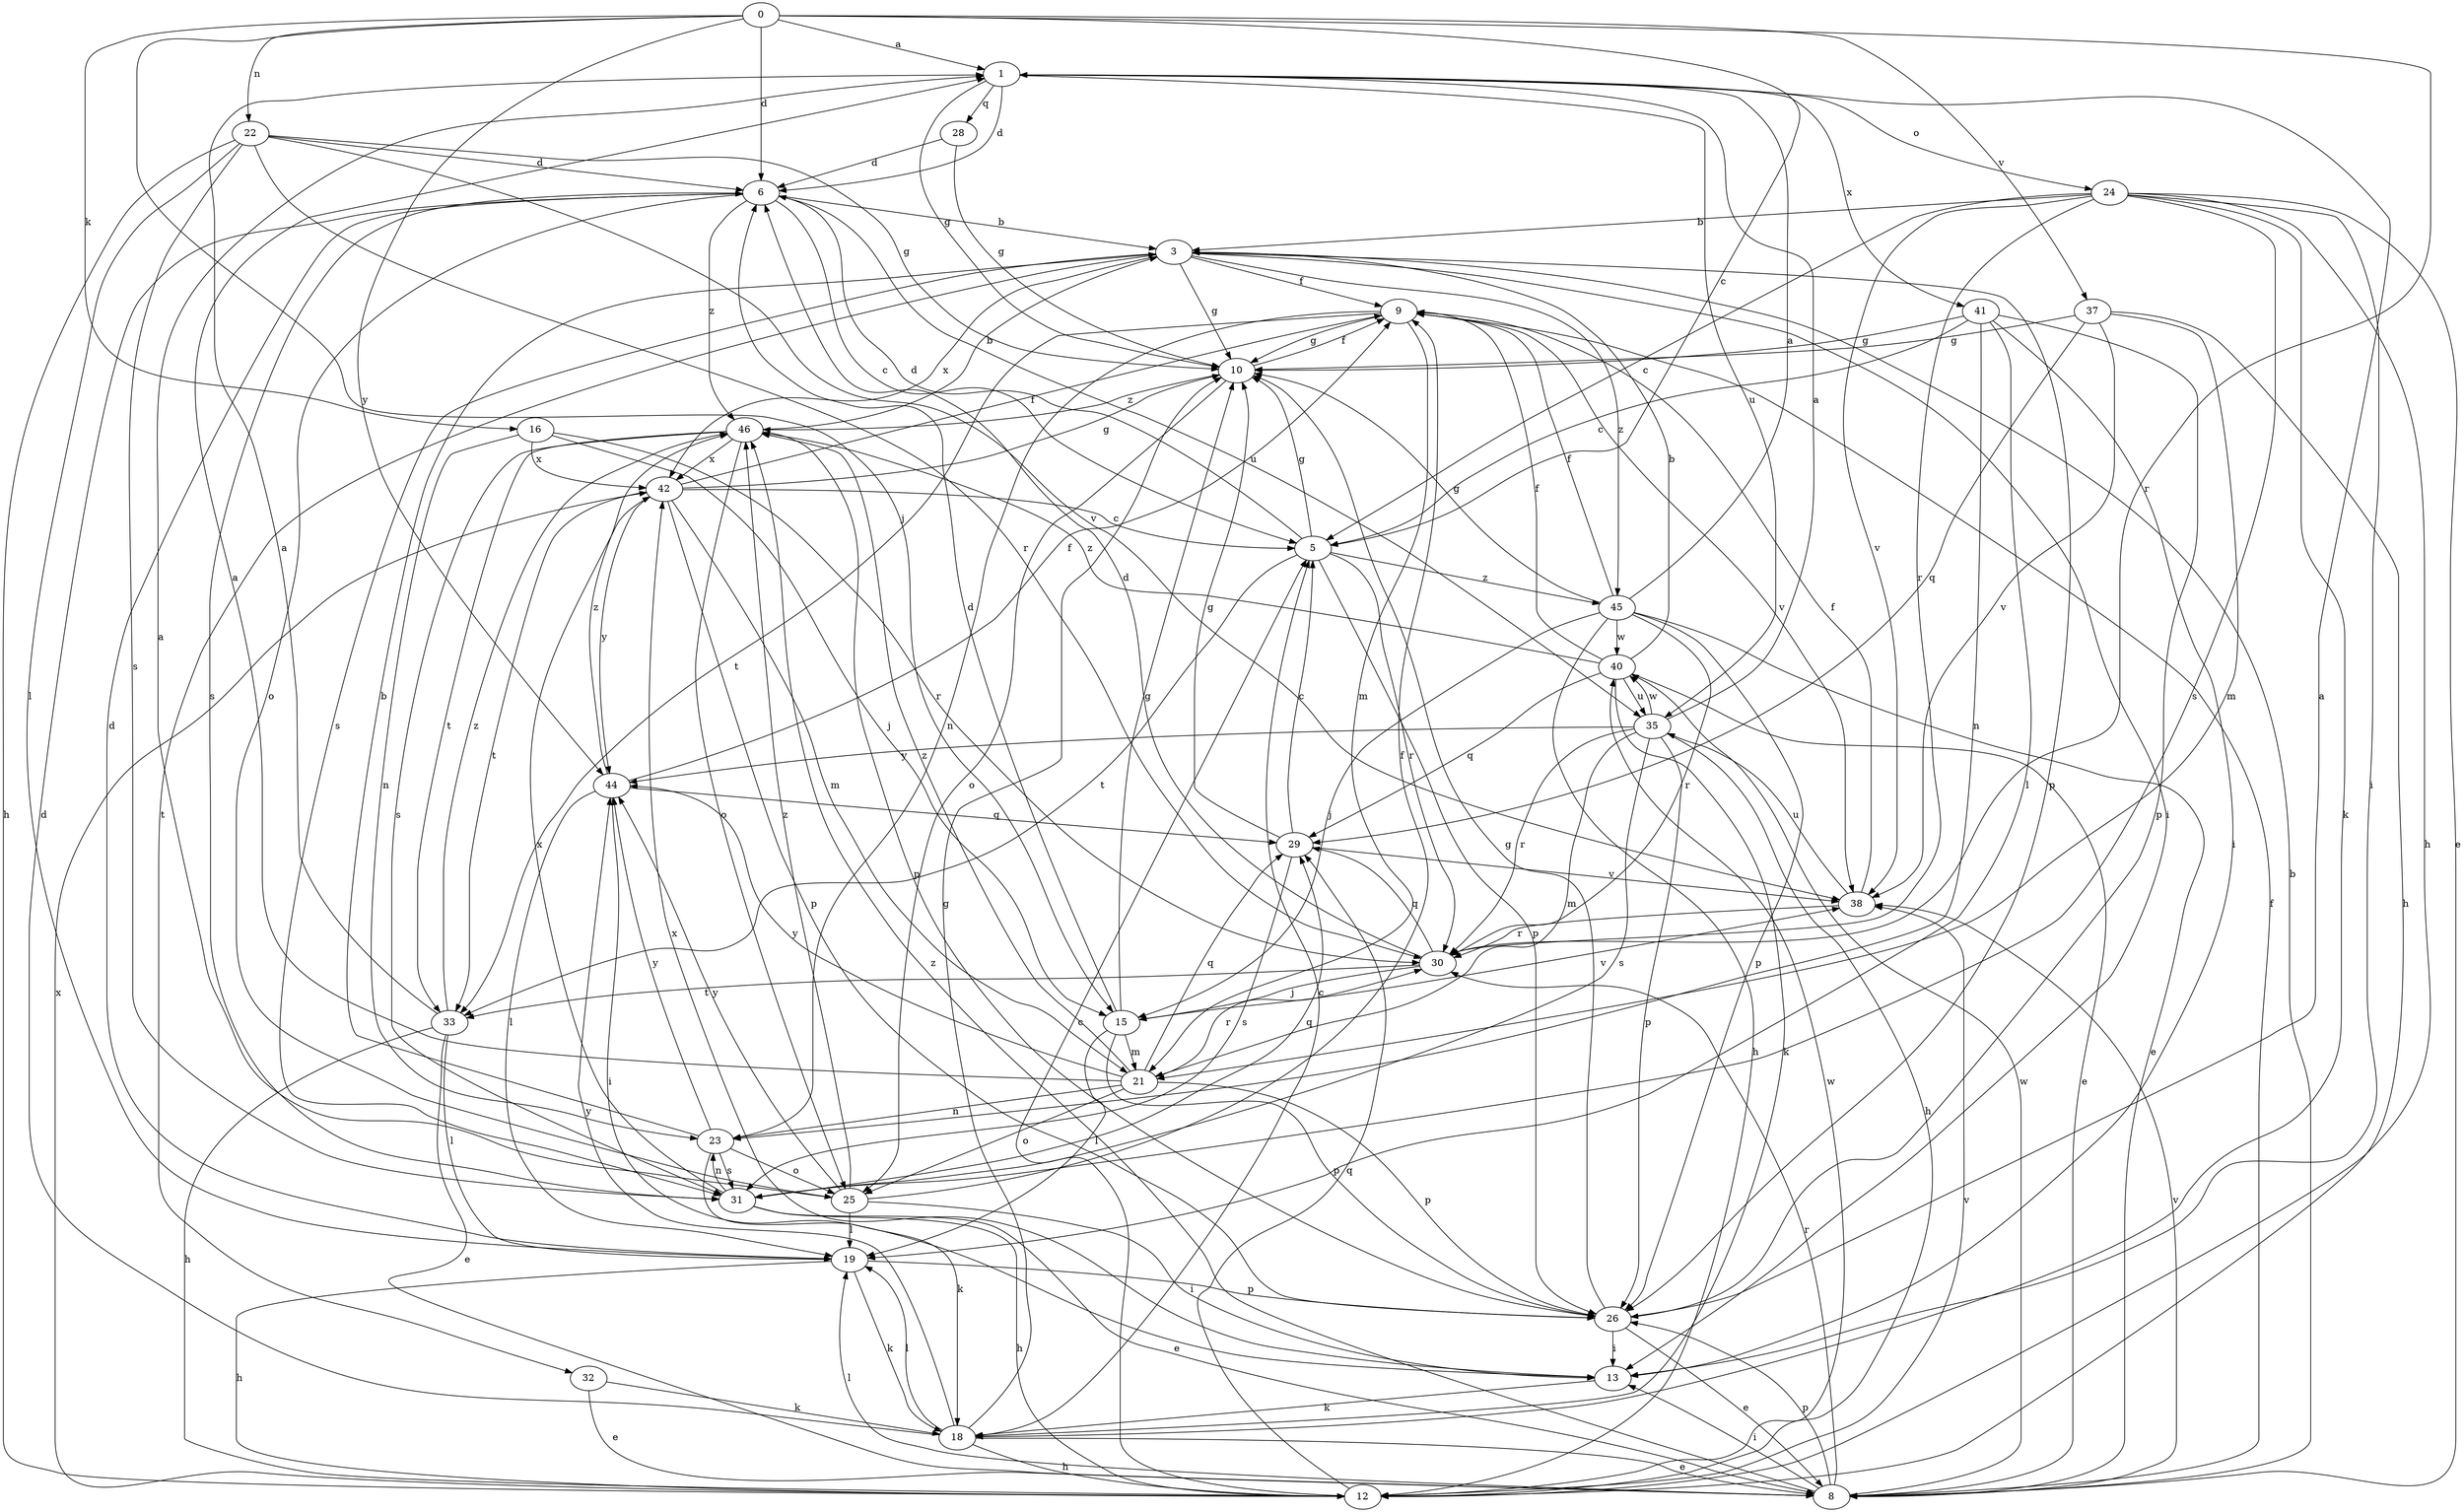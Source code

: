 strict digraph  {
0;
1;
3;
5;
6;
8;
9;
10;
12;
13;
15;
16;
18;
19;
21;
22;
23;
24;
25;
26;
28;
29;
30;
31;
32;
33;
35;
37;
38;
40;
41;
42;
44;
45;
46;
0 -> 1  [label=a];
0 -> 5  [label=c];
0 -> 6  [label=d];
0 -> 15  [label=j];
0 -> 16  [label=k];
0 -> 22  [label=n];
0 -> 30  [label=r];
0 -> 37  [label=v];
0 -> 44  [label=y];
1 -> 6  [label=d];
1 -> 10  [label=g];
1 -> 24  [label=o];
1 -> 28  [label=q];
1 -> 35  [label=u];
1 -> 41  [label=x];
3 -> 9  [label=f];
3 -> 10  [label=g];
3 -> 13  [label=i];
3 -> 26  [label=p];
3 -> 31  [label=s];
3 -> 32  [label=t];
3 -> 42  [label=x];
3 -> 45  [label=z];
5 -> 6  [label=d];
5 -> 10  [label=g];
5 -> 26  [label=p];
5 -> 30  [label=r];
5 -> 33  [label=t];
5 -> 45  [label=z];
6 -> 3  [label=b];
6 -> 5  [label=c];
6 -> 25  [label=o];
6 -> 31  [label=s];
6 -> 35  [label=u];
6 -> 46  [label=z];
8 -> 3  [label=b];
8 -> 9  [label=f];
8 -> 13  [label=i];
8 -> 19  [label=l];
8 -> 26  [label=p];
8 -> 30  [label=r];
8 -> 38  [label=v];
8 -> 40  [label=w];
8 -> 46  [label=z];
9 -> 10  [label=g];
9 -> 21  [label=m];
9 -> 23  [label=n];
9 -> 33  [label=t];
9 -> 38  [label=v];
10 -> 9  [label=f];
10 -> 25  [label=o];
10 -> 46  [label=z];
12 -> 5  [label=c];
12 -> 29  [label=q];
12 -> 38  [label=v];
12 -> 40  [label=w];
12 -> 42  [label=x];
13 -> 18  [label=k];
13 -> 42  [label=x];
15 -> 6  [label=d];
15 -> 10  [label=g];
15 -> 19  [label=l];
15 -> 21  [label=m];
15 -> 26  [label=p];
15 -> 38  [label=v];
16 -> 15  [label=j];
16 -> 23  [label=n];
16 -> 30  [label=r];
16 -> 42  [label=x];
18 -> 5  [label=c];
18 -> 6  [label=d];
18 -> 8  [label=e];
18 -> 10  [label=g];
18 -> 12  [label=h];
18 -> 19  [label=l];
18 -> 44  [label=y];
19 -> 6  [label=d];
19 -> 12  [label=h];
19 -> 18  [label=k];
19 -> 26  [label=p];
21 -> 1  [label=a];
21 -> 23  [label=n];
21 -> 25  [label=o];
21 -> 26  [label=p];
21 -> 29  [label=q];
21 -> 30  [label=r];
21 -> 44  [label=y];
21 -> 46  [label=z];
22 -> 6  [label=d];
22 -> 10  [label=g];
22 -> 12  [label=h];
22 -> 19  [label=l];
22 -> 30  [label=r];
22 -> 31  [label=s];
22 -> 38  [label=v];
23 -> 3  [label=b];
23 -> 18  [label=k];
23 -> 25  [label=o];
23 -> 31  [label=s];
23 -> 44  [label=y];
24 -> 3  [label=b];
24 -> 5  [label=c];
24 -> 8  [label=e];
24 -> 12  [label=h];
24 -> 13  [label=i];
24 -> 18  [label=k];
24 -> 30  [label=r];
24 -> 31  [label=s];
24 -> 38  [label=v];
25 -> 1  [label=a];
25 -> 9  [label=f];
25 -> 13  [label=i];
25 -> 19  [label=l];
25 -> 44  [label=y];
25 -> 46  [label=z];
26 -> 1  [label=a];
26 -> 8  [label=e];
26 -> 10  [label=g];
26 -> 13  [label=i];
28 -> 6  [label=d];
28 -> 10  [label=g];
29 -> 5  [label=c];
29 -> 10  [label=g];
29 -> 31  [label=s];
29 -> 38  [label=v];
30 -> 6  [label=d];
30 -> 15  [label=j];
30 -> 29  [label=q];
30 -> 33  [label=t];
31 -> 8  [label=e];
31 -> 12  [label=h];
31 -> 23  [label=n];
31 -> 29  [label=q];
31 -> 42  [label=x];
32 -> 8  [label=e];
32 -> 18  [label=k];
33 -> 1  [label=a];
33 -> 8  [label=e];
33 -> 12  [label=h];
33 -> 19  [label=l];
33 -> 46  [label=z];
35 -> 1  [label=a];
35 -> 12  [label=h];
35 -> 21  [label=m];
35 -> 26  [label=p];
35 -> 30  [label=r];
35 -> 31  [label=s];
35 -> 40  [label=w];
35 -> 44  [label=y];
37 -> 10  [label=g];
37 -> 12  [label=h];
37 -> 21  [label=m];
37 -> 29  [label=q];
37 -> 38  [label=v];
38 -> 9  [label=f];
38 -> 30  [label=r];
38 -> 35  [label=u];
40 -> 3  [label=b];
40 -> 8  [label=e];
40 -> 9  [label=f];
40 -> 18  [label=k];
40 -> 29  [label=q];
40 -> 35  [label=u];
40 -> 46  [label=z];
41 -> 5  [label=c];
41 -> 10  [label=g];
41 -> 13  [label=i];
41 -> 19  [label=l];
41 -> 23  [label=n];
41 -> 26  [label=p];
42 -> 5  [label=c];
42 -> 9  [label=f];
42 -> 10  [label=g];
42 -> 21  [label=m];
42 -> 26  [label=p];
42 -> 33  [label=t];
42 -> 44  [label=y];
44 -> 9  [label=f];
44 -> 13  [label=i];
44 -> 19  [label=l];
44 -> 29  [label=q];
44 -> 46  [label=z];
45 -> 1  [label=a];
45 -> 8  [label=e];
45 -> 9  [label=f];
45 -> 10  [label=g];
45 -> 12  [label=h];
45 -> 15  [label=j];
45 -> 26  [label=p];
45 -> 30  [label=r];
45 -> 40  [label=w];
46 -> 3  [label=b];
46 -> 25  [label=o];
46 -> 26  [label=p];
46 -> 31  [label=s];
46 -> 33  [label=t];
46 -> 42  [label=x];
}
